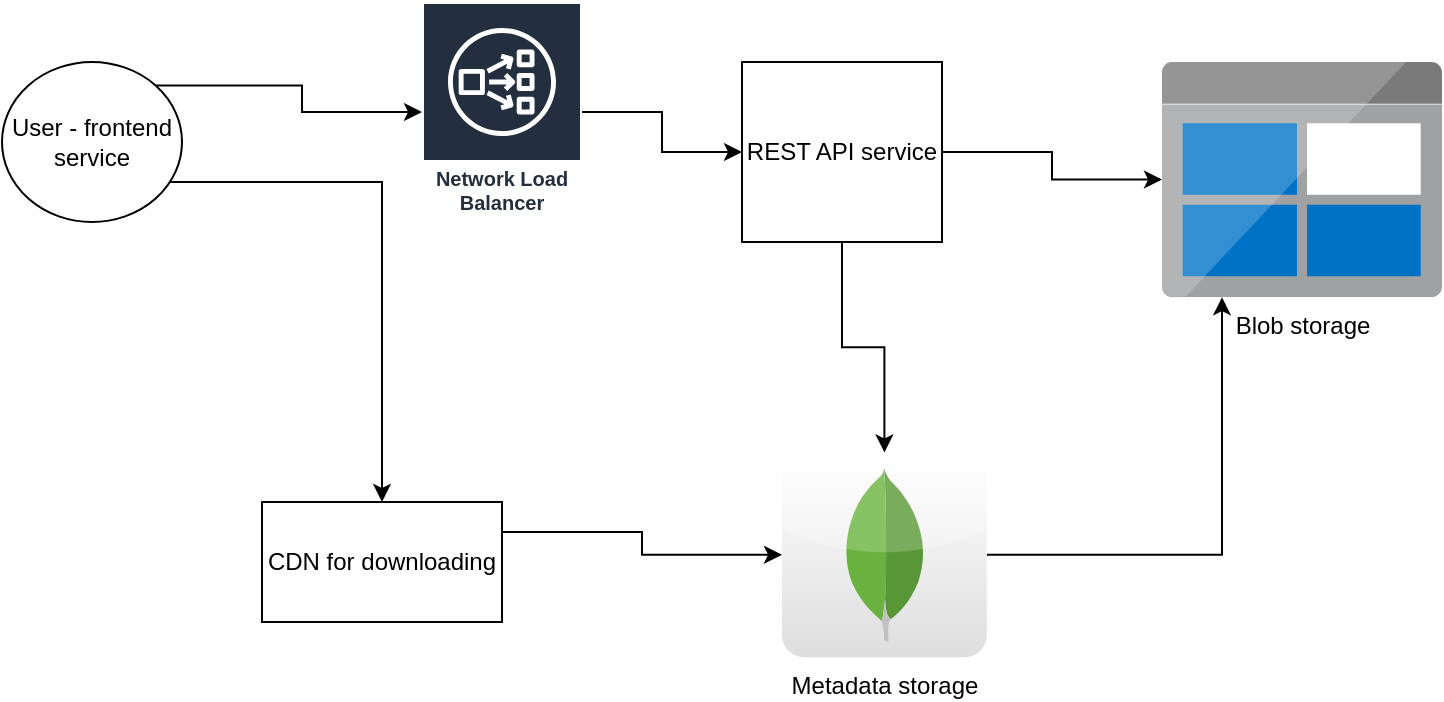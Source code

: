 <mxfile version="27.1.1">
  <diagram name="Page-1" id="knI0wj16hel3eAjlftyc">
    <mxGraphModel dx="1426" dy="751" grid="1" gridSize="10" guides="1" tooltips="1" connect="1" arrows="1" fold="1" page="1" pageScale="1" pageWidth="827" pageHeight="1169" math="0" shadow="0">
      <root>
        <mxCell id="0" />
        <mxCell id="1" parent="0" />
        <mxCell id="aW0Ik9uLdqCp9XRby9uQ-5" style="edgeStyle=orthogonalEdgeStyle;rounded=0;orthogonalLoop=1;jettySize=auto;html=1;exitX=1;exitY=0;exitDx=0;exitDy=0;" edge="1" parent="1" source="aW0Ik9uLdqCp9XRby9uQ-17" target="aW0Ik9uLdqCp9XRby9uQ-4">
          <mxGeometry relative="1" as="geometry">
            <mxPoint x="140" y="90" as="sourcePoint" />
          </mxGeometry>
        </mxCell>
        <mxCell id="aW0Ik9uLdqCp9XRby9uQ-16" value="" style="edgeStyle=orthogonalEdgeStyle;rounded=0;orthogonalLoop=1;jettySize=auto;html=1;exitX=1;exitY=1;exitDx=0;exitDy=0;" edge="1" parent="1" source="aW0Ik9uLdqCp9XRby9uQ-17" target="aW0Ik9uLdqCp9XRby9uQ-11">
          <mxGeometry relative="1" as="geometry">
            <mxPoint x="140" y="130" as="sourcePoint" />
            <mxPoint x="125" y="210" as="targetPoint" />
            <Array as="points">
              <mxPoint x="97" y="130" />
              <mxPoint x="240" y="130" />
            </Array>
          </mxGeometry>
        </mxCell>
        <mxCell id="aW0Ik9uLdqCp9XRby9uQ-8" style="edgeStyle=orthogonalEdgeStyle;rounded=0;orthogonalLoop=1;jettySize=auto;html=1;" edge="1" parent="1" source="aW0Ik9uLdqCp9XRby9uQ-3" target="aW0Ik9uLdqCp9XRby9uQ-7">
          <mxGeometry relative="1" as="geometry" />
        </mxCell>
        <mxCell id="aW0Ik9uLdqCp9XRby9uQ-10" style="edgeStyle=orthogonalEdgeStyle;rounded=0;orthogonalLoop=1;jettySize=auto;html=1;" edge="1" parent="1" source="aW0Ik9uLdqCp9XRby9uQ-3" target="aW0Ik9uLdqCp9XRby9uQ-9">
          <mxGeometry relative="1" as="geometry" />
        </mxCell>
        <mxCell id="aW0Ik9uLdqCp9XRby9uQ-3" value="REST API service" style="rounded=0;whiteSpace=wrap;html=1;" vertex="1" parent="1">
          <mxGeometry x="420" y="70" width="100" height="90" as="geometry" />
        </mxCell>
        <mxCell id="aW0Ik9uLdqCp9XRby9uQ-6" value="" style="edgeStyle=orthogonalEdgeStyle;rounded=0;orthogonalLoop=1;jettySize=auto;html=1;" edge="1" parent="1" source="aW0Ik9uLdqCp9XRby9uQ-4" target="aW0Ik9uLdqCp9XRby9uQ-3">
          <mxGeometry relative="1" as="geometry" />
        </mxCell>
        <mxCell id="aW0Ik9uLdqCp9XRby9uQ-4" value="Network Load Balancer" style="sketch=0;outlineConnect=0;fontColor=#232F3E;gradientColor=none;strokeColor=#ffffff;fillColor=#232F3E;dashed=0;verticalLabelPosition=middle;verticalAlign=bottom;align=center;html=1;whiteSpace=wrap;fontSize=10;fontStyle=1;spacing=3;shape=mxgraph.aws4.productIcon;prIcon=mxgraph.aws4.network_load_balancer;" vertex="1" parent="1">
          <mxGeometry x="260" y="40" width="80" height="110" as="geometry" />
        </mxCell>
        <mxCell id="aW0Ik9uLdqCp9XRby9uQ-7" value="Blob storage" style="image;sketch=0;aspect=fixed;html=1;points=[];align=center;fontSize=12;image=img/lib/mscae/BlobBlock.svg;" vertex="1" parent="1">
          <mxGeometry x="630" y="70" width="140" height="117.6" as="geometry" />
        </mxCell>
        <mxCell id="aW0Ik9uLdqCp9XRby9uQ-14" value="" style="edgeStyle=orthogonalEdgeStyle;rounded=0;orthogonalLoop=1;jettySize=auto;html=1;" edge="1" parent="1" source="aW0Ik9uLdqCp9XRby9uQ-9" target="aW0Ik9uLdqCp9XRby9uQ-7">
          <mxGeometry relative="1" as="geometry">
            <mxPoint x="613.6" y="316.4" as="targetPoint" />
            <Array as="points">
              <mxPoint x="660" y="316" />
            </Array>
          </mxGeometry>
        </mxCell>
        <mxCell id="aW0Ik9uLdqCp9XRby9uQ-9" value="Metadata storage" style="dashed=0;outlineConnect=0;html=1;align=center;labelPosition=center;verticalLabelPosition=bottom;verticalAlign=top;shape=mxgraph.webicons.mongodb;gradientColor=#DFDEDE" vertex="1" parent="1">
          <mxGeometry x="440" y="265.2" width="102.4" height="102.4" as="geometry" />
        </mxCell>
        <mxCell id="aW0Ik9uLdqCp9XRby9uQ-12" style="edgeStyle=orthogonalEdgeStyle;rounded=0;orthogonalLoop=1;jettySize=auto;html=1;exitX=1;exitY=0.25;exitDx=0;exitDy=0;" edge="1" parent="1" source="aW0Ik9uLdqCp9XRby9uQ-11" target="aW0Ik9uLdqCp9XRby9uQ-9">
          <mxGeometry relative="1" as="geometry" />
        </mxCell>
        <mxCell id="aW0Ik9uLdqCp9XRby9uQ-11" value="CDN for downloading" style="rounded=0;whiteSpace=wrap;html=1;" vertex="1" parent="1">
          <mxGeometry x="180" y="290" width="120" height="60" as="geometry" />
        </mxCell>
        <mxCell id="aW0Ik9uLdqCp9XRby9uQ-17" value="User - frontend service" style="ellipse;whiteSpace=wrap;html=1;" vertex="1" parent="1">
          <mxGeometry x="50" y="70" width="90" height="80" as="geometry" />
        </mxCell>
      </root>
    </mxGraphModel>
  </diagram>
</mxfile>

